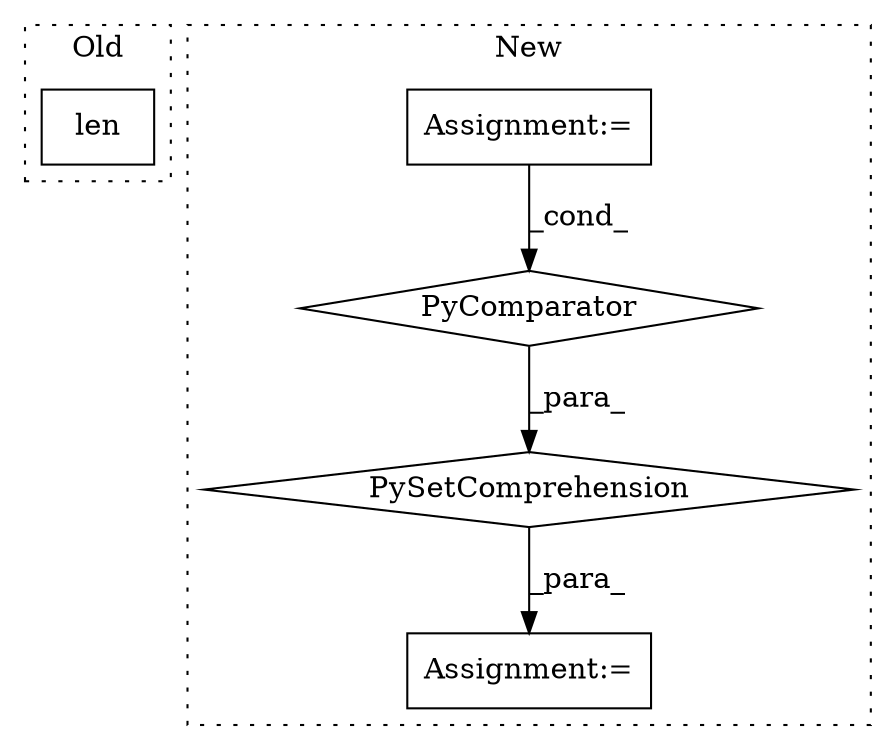 digraph G {
subgraph cluster0 {
1 [label="len" a="32" s="5235,5245" l="4,1" shape="box"];
label = "Old";
style="dotted";
}
subgraph cluster1 {
2 [label="PySetComprehension" a="111" s="7192" l="120" shape="diamond"];
3 [label="Assignment:=" a="7" s="7278" l="26" shape="box"];
4 [label="PyComparator" a="113" s="7278" l="26" shape="diamond"];
5 [label="Assignment:=" a="7" s="7176" l="1" shape="box"];
label = "New";
style="dotted";
}
2 -> 5 [label="_para_"];
3 -> 4 [label="_cond_"];
4 -> 2 [label="_para_"];
}